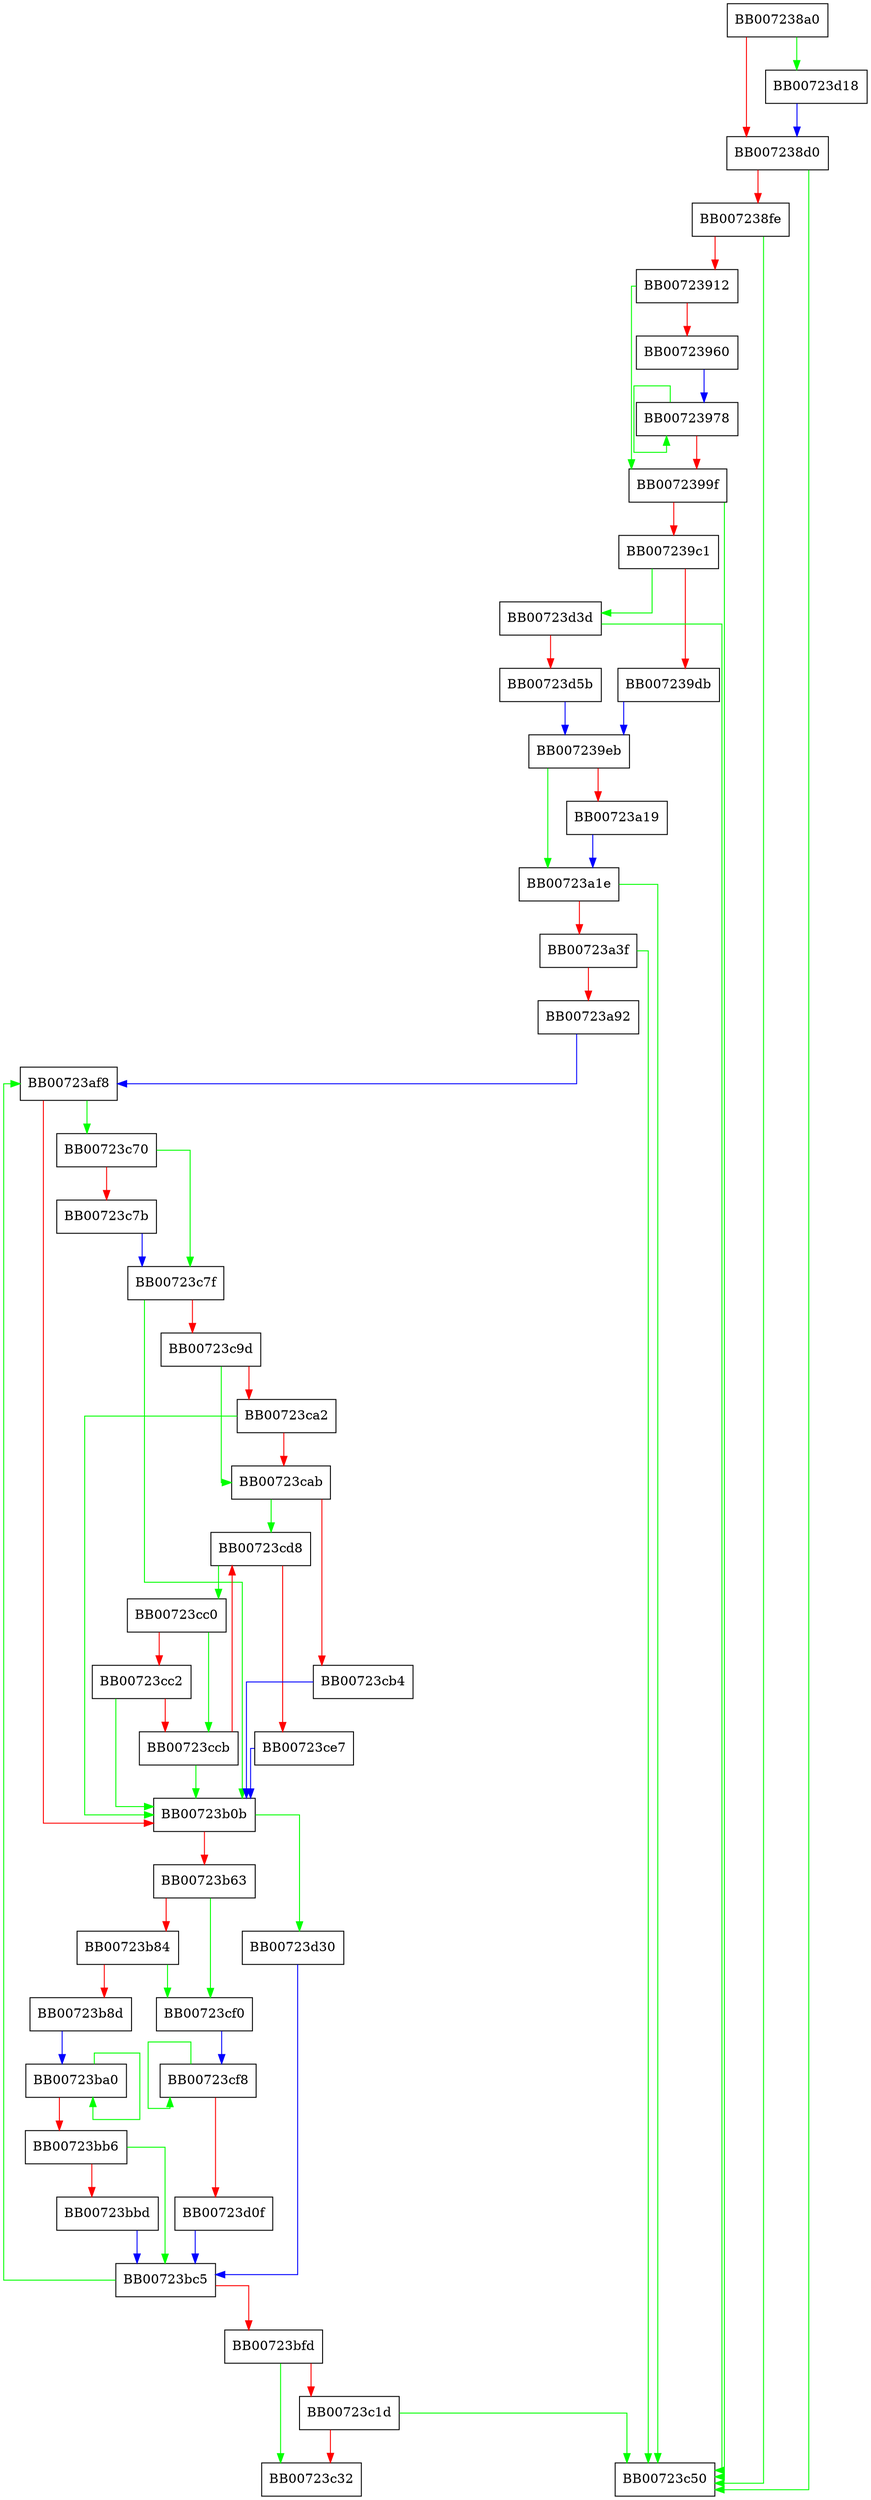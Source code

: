 digraph bn_div_fixed_top {
  node [shape="box"];
  graph [splines=ortho];
  BB007238a0 -> BB00723d18 [color="green"];
  BB007238a0 -> BB007238d0 [color="red"];
  BB007238d0 -> BB00723c50 [color="green"];
  BB007238d0 -> BB007238fe [color="red"];
  BB007238fe -> BB00723c50 [color="green"];
  BB007238fe -> BB00723912 [color="red"];
  BB00723912 -> BB0072399f [color="green"];
  BB00723912 -> BB00723960 [color="red"];
  BB00723960 -> BB00723978 [color="blue"];
  BB00723978 -> BB00723978 [color="green"];
  BB00723978 -> BB0072399f [color="red"];
  BB0072399f -> BB00723c50 [color="green"];
  BB0072399f -> BB007239c1 [color="red"];
  BB007239c1 -> BB00723d3d [color="green"];
  BB007239c1 -> BB007239db [color="red"];
  BB007239db -> BB007239eb [color="blue"];
  BB007239eb -> BB00723a1e [color="green"];
  BB007239eb -> BB00723a19 [color="red"];
  BB00723a19 -> BB00723a1e [color="blue"];
  BB00723a1e -> BB00723c50 [color="green"];
  BB00723a1e -> BB00723a3f [color="red"];
  BB00723a3f -> BB00723c50 [color="green"];
  BB00723a3f -> BB00723a92 [color="red"];
  BB00723a92 -> BB00723af8 [color="blue"];
  BB00723af8 -> BB00723c70 [color="green"];
  BB00723af8 -> BB00723b0b [color="red"];
  BB00723b0b -> BB00723d30 [color="green"];
  BB00723b0b -> BB00723b63 [color="red"];
  BB00723b63 -> BB00723cf0 [color="green"];
  BB00723b63 -> BB00723b84 [color="red"];
  BB00723b84 -> BB00723cf0 [color="green"];
  BB00723b84 -> BB00723b8d [color="red"];
  BB00723b8d -> BB00723ba0 [color="blue"];
  BB00723ba0 -> BB00723ba0 [color="green"];
  BB00723ba0 -> BB00723bb6 [color="red"];
  BB00723bb6 -> BB00723bc5 [color="green"];
  BB00723bb6 -> BB00723bbd [color="red"];
  BB00723bbd -> BB00723bc5 [color="blue"];
  BB00723bc5 -> BB00723af8 [color="green"];
  BB00723bc5 -> BB00723bfd [color="red"];
  BB00723bfd -> BB00723c32 [color="green"];
  BB00723bfd -> BB00723c1d [color="red"];
  BB00723c1d -> BB00723c50 [color="green"];
  BB00723c1d -> BB00723c32 [color="red"];
  BB00723c70 -> BB00723c7f [color="green"];
  BB00723c70 -> BB00723c7b [color="red"];
  BB00723c7b -> BB00723c7f [color="blue"];
  BB00723c7f -> BB00723b0b [color="green"];
  BB00723c7f -> BB00723c9d [color="red"];
  BB00723c9d -> BB00723cab [color="green"];
  BB00723c9d -> BB00723ca2 [color="red"];
  BB00723ca2 -> BB00723b0b [color="green"];
  BB00723ca2 -> BB00723cab [color="red"];
  BB00723cab -> BB00723cd8 [color="green"];
  BB00723cab -> BB00723cb4 [color="red"];
  BB00723cb4 -> BB00723b0b [color="blue"];
  BB00723cc0 -> BB00723ccb [color="green"];
  BB00723cc0 -> BB00723cc2 [color="red"];
  BB00723cc2 -> BB00723b0b [color="green"];
  BB00723cc2 -> BB00723ccb [color="red"];
  BB00723ccb -> BB00723b0b [color="green"];
  BB00723ccb -> BB00723cd8 [color="red"];
  BB00723cd8 -> BB00723cc0 [color="green"];
  BB00723cd8 -> BB00723ce7 [color="red"];
  BB00723ce7 -> BB00723b0b [color="blue"];
  BB00723cf0 -> BB00723cf8 [color="blue"];
  BB00723cf8 -> BB00723cf8 [color="green"];
  BB00723cf8 -> BB00723d0f [color="red"];
  BB00723d0f -> BB00723bc5 [color="blue"];
  BB00723d18 -> BB007238d0 [color="blue"];
  BB00723d30 -> BB00723bc5 [color="blue"];
  BB00723d3d -> BB00723c50 [color="green"];
  BB00723d3d -> BB00723d5b [color="red"];
  BB00723d5b -> BB007239eb [color="blue"];
}